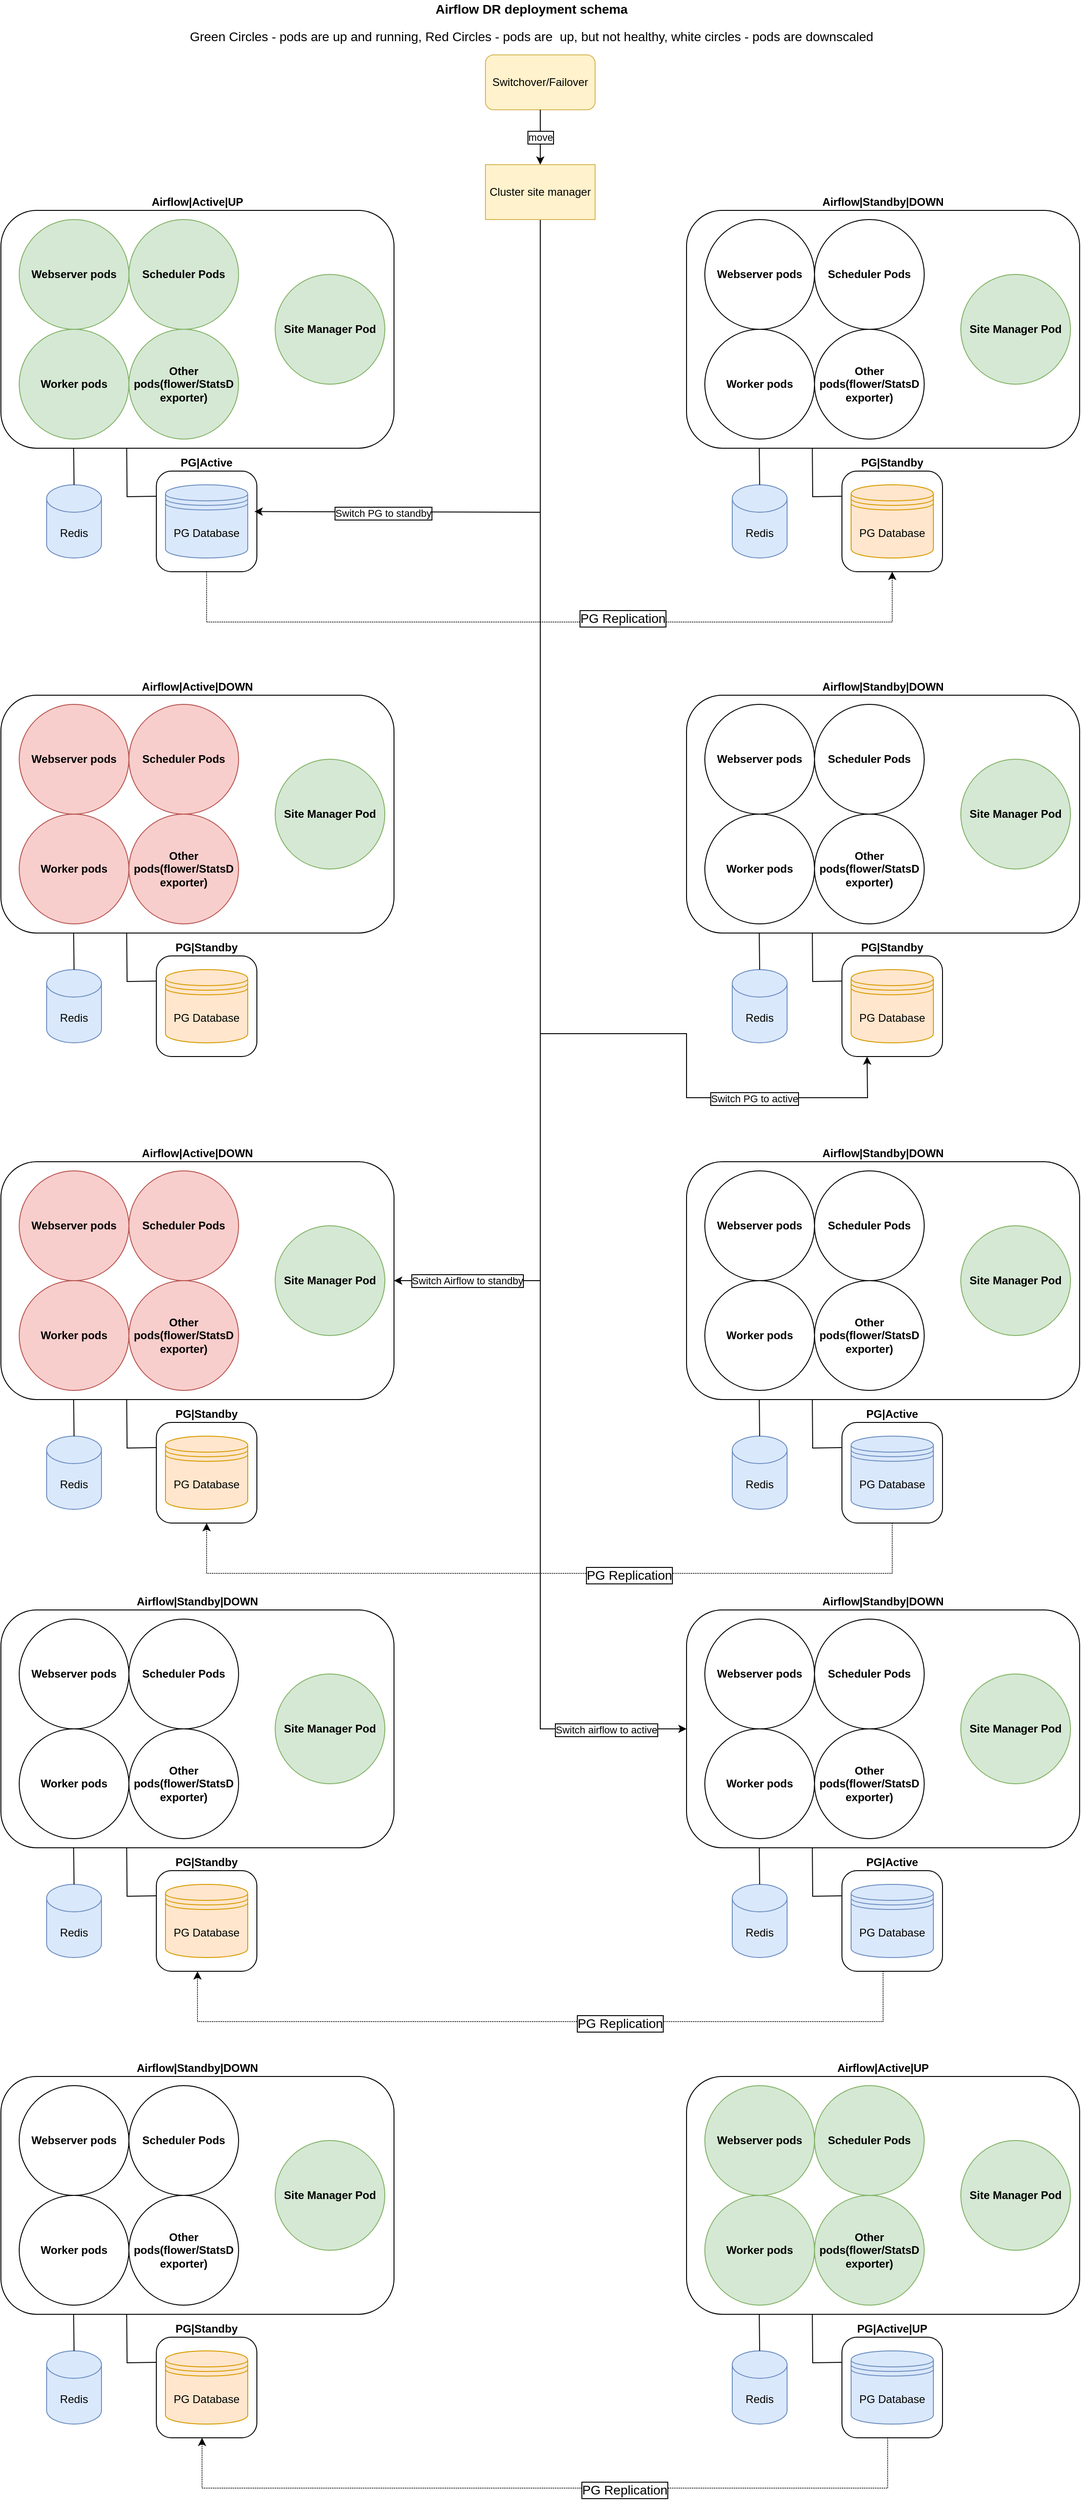 <mxfile version="16.4.0" type="device"><diagram id="2ONHds1wv3VYUenD7UFd" name="Page-1"><mxGraphModel dx="1839" dy="689" grid="1" gridSize="10" guides="1" tooltips="1" connect="1" arrows="1" fold="1" page="1" pageScale="1" pageWidth="850" pageHeight="1100" math="0" shadow="0"><root><mxCell id="0"/><mxCell id="1" parent="0"/><mxCell id="xfYsn-7x4NYXsZ9VFfJZ-102" value="" style="endArrow=classic;html=1;rounded=0;exitX=0.5;exitY=1;exitDx=0;exitDy=0;entryX=0;entryY=0.5;entryDx=0;entryDy=0;labelBorderColor=default;" edge="1" parent="1" source="xfYsn-7x4NYXsZ9VFfJZ-13" target="xfYsn-7x4NYXsZ9VFfJZ-70"><mxGeometry width="50" height="50" relative="1" as="geometry"><mxPoint x="330" y="230" as="sourcePoint"/><mxPoint x="380" y="180" as="targetPoint"/><Array as="points"><mxPoint x="240" y="1890"/></Array></mxGeometry></mxCell><mxCell id="xfYsn-7x4NYXsZ9VFfJZ-111" value="Switch airflow to active" style="edgeLabel;html=1;align=center;verticalAlign=middle;resizable=0;points=[];labelBorderColor=default;" vertex="1" connectable="0" parent="xfYsn-7x4NYXsZ9VFfJZ-102"><mxGeometry x="0.903" y="-1" relative="1" as="geometry"><mxPoint as="offset"/></mxGeometry></mxCell><mxCell id="47HF7vG5ifjPv58PdKF3-10" value="&lt;b&gt;PG|Active&lt;/b&gt;" style="rounded=1;whiteSpace=wrap;html=1;labelPosition=center;verticalLabelPosition=top;align=center;verticalAlign=bottom;" parent="1" vertex="1"><mxGeometry x="-180" y="515" width="110" height="110" as="geometry"/></mxCell><mxCell id="47HF7vG5ifjPv58PdKF3-9" value="&lt;b&gt;Airflow|Active|UP&lt;/b&gt;" style="rounded=1;whiteSpace=wrap;html=1;labelPosition=center;verticalLabelPosition=top;align=center;verticalAlign=bottom;" parent="1" vertex="1"><mxGeometry x="-350" y="230" width="430" height="260" as="geometry"/></mxCell><mxCell id="47HF7vG5ifjPv58PdKF3-1" value="&lt;b&gt;Webserver pods&lt;/b&gt;" style="ellipse;whiteSpace=wrap;html=1;aspect=fixed;fillColor=#d5e8d4;strokeColor=#82b366;" parent="1" vertex="1"><mxGeometry x="-330" y="240" width="120" height="120" as="geometry"/></mxCell><mxCell id="47HF7vG5ifjPv58PdKF3-2" value="&lt;b&gt;Worker pods&lt;/b&gt;" style="ellipse;whiteSpace=wrap;html=1;aspect=fixed;fillColor=#d5e8d4;strokeColor=#82b366;" parent="1" vertex="1"><mxGeometry x="-330" y="360" width="120" height="120" as="geometry"/></mxCell><mxCell id="47HF7vG5ifjPv58PdKF3-3" value="&lt;b&gt;Scheduler Pods&lt;/b&gt;" style="ellipse;whiteSpace=wrap;html=1;aspect=fixed;fillColor=#d5e8d4;strokeColor=#82b366;" parent="1" vertex="1"><mxGeometry x="-210" y="240" width="120" height="120" as="geometry"/></mxCell><mxCell id="47HF7vG5ifjPv58PdKF3-4" value="&lt;b&gt;Other pods(flower/StatsD exporter)&lt;/b&gt;" style="ellipse;whiteSpace=wrap;html=1;aspect=fixed;fillColor=#d5e8d4;strokeColor=#82b366;" parent="1" vertex="1"><mxGeometry x="-210" y="360" width="120" height="120" as="geometry"/></mxCell><mxCell id="47HF7vG5ifjPv58PdKF3-5" value="&lt;b&gt;Site Manager Pod&lt;/b&gt;" style="ellipse;whiteSpace=wrap;html=1;aspect=fixed;fillColor=#d5e8d4;strokeColor=#82b366;" parent="1" vertex="1"><mxGeometry x="-50" y="300" width="120" height="120" as="geometry"/></mxCell><mxCell id="47HF7vG5ifjPv58PdKF3-6" value="Redis" style="shape=cylinder3;whiteSpace=wrap;html=1;boundedLbl=1;backgroundOutline=1;size=15;fillColor=#dae8fc;strokeColor=#6c8ebf;" parent="1" vertex="1"><mxGeometry x="-300" y="530" width="60" height="80" as="geometry"/></mxCell><mxCell id="47HF7vG5ifjPv58PdKF3-7" value="PG Database" style="shape=datastore;whiteSpace=wrap;html=1;fillColor=#dae8fc;strokeColor=#6c8ebf;" parent="1" vertex="1"><mxGeometry x="-170" y="530" width="90" height="80" as="geometry"/></mxCell><mxCell id="47HF7vG5ifjPv58PdKF3-11" value="" style="endArrow=none;html=1;rounded=0;entryX=0;entryY=0.25;entryDx=0;entryDy=0;exitX=0.32;exitY=1.001;exitDx=0;exitDy=0;exitPerimeter=0;" parent="1" source="47HF7vG5ifjPv58PdKF3-9" edge="1"><mxGeometry width="50" height="50" relative="1" as="geometry"><mxPoint x="-140" y="470" as="sourcePoint"/><mxPoint x="-180" y="542.5" as="targetPoint"/><Array as="points"><mxPoint x="-212" y="543"/></Array></mxGeometry></mxCell><mxCell id="47HF7vG5ifjPv58PdKF3-12" value="" style="endArrow=none;html=1;rounded=0;exitX=0.5;exitY=0;exitDx=0;exitDy=0;exitPerimeter=0;entryX=0.185;entryY=1.001;entryDx=0;entryDy=0;entryPerimeter=0;" parent="1" source="47HF7vG5ifjPv58PdKF3-6" target="47HF7vG5ifjPv58PdKF3-9" edge="1"><mxGeometry width="50" height="50" relative="1" as="geometry"><mxPoint x="-280" y="560" as="sourcePoint"/><mxPoint x="-230" y="510" as="targetPoint"/></mxGeometry></mxCell><mxCell id="xfYsn-7x4NYXsZ9VFfJZ-1" value="&lt;b&gt;PG|Standby&lt;/b&gt;" style="rounded=1;whiteSpace=wrap;html=1;labelPosition=center;verticalLabelPosition=top;align=center;verticalAlign=bottom;" vertex="1" parent="1"><mxGeometry x="570" y="515" width="110" height="110" as="geometry"/></mxCell><mxCell id="xfYsn-7x4NYXsZ9VFfJZ-2" value="&lt;b&gt;Airflow|Standby|DOWN&lt;/b&gt;" style="rounded=1;whiteSpace=wrap;html=1;labelPosition=center;verticalLabelPosition=top;align=center;verticalAlign=bottom;" vertex="1" parent="1"><mxGeometry x="400" y="230" width="430" height="260" as="geometry"/></mxCell><mxCell id="xfYsn-7x4NYXsZ9VFfJZ-3" value="&lt;b&gt;Webserver pods&lt;/b&gt;" style="ellipse;whiteSpace=wrap;html=1;aspect=fixed;" vertex="1" parent="1"><mxGeometry x="420" y="240" width="120" height="120" as="geometry"/></mxCell><mxCell id="xfYsn-7x4NYXsZ9VFfJZ-4" value="&lt;b&gt;Worker pods&lt;/b&gt;" style="ellipse;whiteSpace=wrap;html=1;aspect=fixed;" vertex="1" parent="1"><mxGeometry x="420" y="360" width="120" height="120" as="geometry"/></mxCell><mxCell id="xfYsn-7x4NYXsZ9VFfJZ-5" value="&lt;b&gt;Scheduler Pods&lt;/b&gt;" style="ellipse;whiteSpace=wrap;html=1;aspect=fixed;" vertex="1" parent="1"><mxGeometry x="540" y="240" width="120" height="120" as="geometry"/></mxCell><mxCell id="xfYsn-7x4NYXsZ9VFfJZ-6" value="&lt;b&gt;Other pods(flower/StatsD exporter)&lt;/b&gt;" style="ellipse;whiteSpace=wrap;html=1;aspect=fixed;" vertex="1" parent="1"><mxGeometry x="540" y="360" width="120" height="120" as="geometry"/></mxCell><mxCell id="xfYsn-7x4NYXsZ9VFfJZ-7" value="&lt;b&gt;Site Manager Pod&lt;/b&gt;" style="ellipse;whiteSpace=wrap;html=1;aspect=fixed;fillColor=#d5e8d4;strokeColor=#82b366;" vertex="1" parent="1"><mxGeometry x="700" y="300" width="120" height="120" as="geometry"/></mxCell><mxCell id="xfYsn-7x4NYXsZ9VFfJZ-8" value="Redis" style="shape=cylinder3;whiteSpace=wrap;html=1;boundedLbl=1;backgroundOutline=1;size=15;fillColor=#dae8fc;strokeColor=#6c8ebf;" vertex="1" parent="1"><mxGeometry x="450" y="530" width="60" height="80" as="geometry"/></mxCell><mxCell id="xfYsn-7x4NYXsZ9VFfJZ-9" value="PG Database" style="shape=datastore;whiteSpace=wrap;html=1;fillColor=#ffe6cc;strokeColor=#d79b00;" vertex="1" parent="1"><mxGeometry x="580" y="530" width="90" height="80" as="geometry"/></mxCell><mxCell id="xfYsn-7x4NYXsZ9VFfJZ-10" value="" style="endArrow=none;html=1;rounded=0;entryX=0;entryY=0.25;entryDx=0;entryDy=0;exitX=0.32;exitY=1.001;exitDx=0;exitDy=0;exitPerimeter=0;" edge="1" parent="1" source="xfYsn-7x4NYXsZ9VFfJZ-2" target="xfYsn-7x4NYXsZ9VFfJZ-1"><mxGeometry width="50" height="50" relative="1" as="geometry"><mxPoint x="610" y="470" as="sourcePoint"/><mxPoint x="660" y="420" as="targetPoint"/><Array as="points"><mxPoint x="538" y="543"/></Array></mxGeometry></mxCell><mxCell id="xfYsn-7x4NYXsZ9VFfJZ-11" value="" style="endArrow=none;html=1;rounded=0;exitX=0.5;exitY=0;exitDx=0;exitDy=0;exitPerimeter=0;entryX=0.185;entryY=1.001;entryDx=0;entryDy=0;entryPerimeter=0;" edge="1" parent="1" source="xfYsn-7x4NYXsZ9VFfJZ-8" target="xfYsn-7x4NYXsZ9VFfJZ-2"><mxGeometry width="50" height="50" relative="1" as="geometry"><mxPoint x="470" y="560" as="sourcePoint"/><mxPoint x="520" y="510" as="targetPoint"/></mxGeometry></mxCell><mxCell id="xfYsn-7x4NYXsZ9VFfJZ-12" value="Switchover/Failover" style="rounded=1;whiteSpace=wrap;html=1;fillColor=#fff2cc;strokeColor=#d6b656;" vertex="1" parent="1"><mxGeometry x="180" y="60" width="120" height="60" as="geometry"/></mxCell><mxCell id="xfYsn-7x4NYXsZ9VFfJZ-13" value="Cluster site manager" style="rounded=0;whiteSpace=wrap;html=1;fillColor=#fff2cc;strokeColor=#d6b656;" vertex="1" parent="1"><mxGeometry x="180" y="180" width="120" height="60" as="geometry"/></mxCell><mxCell id="xfYsn-7x4NYXsZ9VFfJZ-14" value="&lt;b&gt;PG|Standby&lt;/b&gt;" style="rounded=1;whiteSpace=wrap;html=1;labelPosition=center;verticalLabelPosition=top;align=center;verticalAlign=bottom;" vertex="1" parent="1"><mxGeometry x="-180" y="1045" width="110" height="110" as="geometry"/></mxCell><mxCell id="xfYsn-7x4NYXsZ9VFfJZ-15" value="&lt;b&gt;Airflow|Active|DOWN&lt;/b&gt;" style="rounded=1;whiteSpace=wrap;html=1;labelPosition=center;verticalLabelPosition=top;align=center;verticalAlign=bottom;" vertex="1" parent="1"><mxGeometry x="-350" y="760" width="430" height="260" as="geometry"/></mxCell><mxCell id="xfYsn-7x4NYXsZ9VFfJZ-16" value="&lt;b&gt;Webserver pods&lt;/b&gt;" style="ellipse;whiteSpace=wrap;html=1;aspect=fixed;fillColor=#f8cecc;strokeColor=#b85450;" vertex="1" parent="1"><mxGeometry x="-330" y="770" width="120" height="120" as="geometry"/></mxCell><mxCell id="xfYsn-7x4NYXsZ9VFfJZ-17" value="&lt;b&gt;Worker pods&lt;/b&gt;" style="ellipse;whiteSpace=wrap;html=1;aspect=fixed;fillColor=#f8cecc;strokeColor=#b85450;" vertex="1" parent="1"><mxGeometry x="-330" y="890" width="120" height="120" as="geometry"/></mxCell><mxCell id="xfYsn-7x4NYXsZ9VFfJZ-18" value="&lt;b&gt;Scheduler Pods&lt;/b&gt;" style="ellipse;whiteSpace=wrap;html=1;aspect=fixed;fillColor=#f8cecc;strokeColor=#b85450;" vertex="1" parent="1"><mxGeometry x="-210" y="770" width="120" height="120" as="geometry"/></mxCell><mxCell id="xfYsn-7x4NYXsZ9VFfJZ-19" value="&lt;b&gt;Other pods(flower/StatsD exporter)&lt;/b&gt;" style="ellipse;whiteSpace=wrap;html=1;aspect=fixed;fillColor=#f8cecc;strokeColor=#b85450;" vertex="1" parent="1"><mxGeometry x="-210" y="890" width="120" height="120" as="geometry"/></mxCell><mxCell id="xfYsn-7x4NYXsZ9VFfJZ-20" value="&lt;b&gt;Site Manager Pod&lt;/b&gt;" style="ellipse;whiteSpace=wrap;html=1;aspect=fixed;fillColor=#d5e8d4;strokeColor=#82b366;" vertex="1" parent="1"><mxGeometry x="-50" y="830" width="120" height="120" as="geometry"/></mxCell><mxCell id="xfYsn-7x4NYXsZ9VFfJZ-21" value="Redis" style="shape=cylinder3;whiteSpace=wrap;html=1;boundedLbl=1;backgroundOutline=1;size=15;fillColor=#dae8fc;strokeColor=#6c8ebf;" vertex="1" parent="1"><mxGeometry x="-300" y="1060" width="60" height="80" as="geometry"/></mxCell><mxCell id="xfYsn-7x4NYXsZ9VFfJZ-22" value="PG Database" style="shape=datastore;whiteSpace=wrap;html=1;fillColor=#ffe6cc;strokeColor=#d79b00;" vertex="1" parent="1"><mxGeometry x="-170" y="1060" width="90" height="80" as="geometry"/></mxCell><mxCell id="xfYsn-7x4NYXsZ9VFfJZ-23" value="" style="endArrow=none;html=1;rounded=0;entryX=0;entryY=0.25;entryDx=0;entryDy=0;exitX=0.32;exitY=1.001;exitDx=0;exitDy=0;exitPerimeter=0;" edge="1" parent="1" source="xfYsn-7x4NYXsZ9VFfJZ-15"><mxGeometry width="50" height="50" relative="1" as="geometry"><mxPoint x="-140" y="1000" as="sourcePoint"/><mxPoint x="-180" y="1072.5" as="targetPoint"/><Array as="points"><mxPoint x="-212" y="1073"/></Array></mxGeometry></mxCell><mxCell id="xfYsn-7x4NYXsZ9VFfJZ-24" value="" style="endArrow=none;html=1;rounded=0;exitX=0.5;exitY=0;exitDx=0;exitDy=0;exitPerimeter=0;entryX=0.185;entryY=1.001;entryDx=0;entryDy=0;entryPerimeter=0;" edge="1" parent="1" source="xfYsn-7x4NYXsZ9VFfJZ-21" target="xfYsn-7x4NYXsZ9VFfJZ-15"><mxGeometry width="50" height="50" relative="1" as="geometry"><mxPoint x="-280" y="1090" as="sourcePoint"/><mxPoint x="-230" y="1040" as="targetPoint"/></mxGeometry></mxCell><mxCell id="xfYsn-7x4NYXsZ9VFfJZ-25" value="&lt;b&gt;PG|Standby&lt;/b&gt;" style="rounded=1;whiteSpace=wrap;html=1;labelPosition=center;verticalLabelPosition=top;align=center;verticalAlign=bottom;" vertex="1" parent="1"><mxGeometry x="570" y="1045" width="110" height="110" as="geometry"/></mxCell><mxCell id="xfYsn-7x4NYXsZ9VFfJZ-26" value="&lt;b&gt;Airflow|Standby|DOWN&lt;/b&gt;" style="rounded=1;whiteSpace=wrap;html=1;labelPosition=center;verticalLabelPosition=top;align=center;verticalAlign=bottom;" vertex="1" parent="1"><mxGeometry x="400" y="760" width="430" height="260" as="geometry"/></mxCell><mxCell id="xfYsn-7x4NYXsZ9VFfJZ-27" value="&lt;b&gt;Webserver pods&lt;/b&gt;" style="ellipse;whiteSpace=wrap;html=1;aspect=fixed;" vertex="1" parent="1"><mxGeometry x="420" y="770" width="120" height="120" as="geometry"/></mxCell><mxCell id="xfYsn-7x4NYXsZ9VFfJZ-28" value="&lt;b&gt;Worker pods&lt;/b&gt;" style="ellipse;whiteSpace=wrap;html=1;aspect=fixed;" vertex="1" parent="1"><mxGeometry x="420" y="890" width="120" height="120" as="geometry"/></mxCell><mxCell id="xfYsn-7x4NYXsZ9VFfJZ-29" value="&lt;b&gt;Scheduler Pods&lt;/b&gt;" style="ellipse;whiteSpace=wrap;html=1;aspect=fixed;" vertex="1" parent="1"><mxGeometry x="540" y="770" width="120" height="120" as="geometry"/></mxCell><mxCell id="xfYsn-7x4NYXsZ9VFfJZ-30" value="&lt;b&gt;Other pods(flower/StatsD exporter)&lt;/b&gt;" style="ellipse;whiteSpace=wrap;html=1;aspect=fixed;" vertex="1" parent="1"><mxGeometry x="540" y="890" width="120" height="120" as="geometry"/></mxCell><mxCell id="xfYsn-7x4NYXsZ9VFfJZ-31" value="&lt;b&gt;Site Manager Pod&lt;/b&gt;" style="ellipse;whiteSpace=wrap;html=1;aspect=fixed;fillColor=#d5e8d4;strokeColor=#82b366;" vertex="1" parent="1"><mxGeometry x="700" y="830" width="120" height="120" as="geometry"/></mxCell><mxCell id="xfYsn-7x4NYXsZ9VFfJZ-32" value="Redis" style="shape=cylinder3;whiteSpace=wrap;html=1;boundedLbl=1;backgroundOutline=1;size=15;fillColor=#dae8fc;strokeColor=#6c8ebf;" vertex="1" parent="1"><mxGeometry x="450" y="1060" width="60" height="80" as="geometry"/></mxCell><mxCell id="xfYsn-7x4NYXsZ9VFfJZ-33" value="PG Database" style="shape=datastore;whiteSpace=wrap;html=1;fillColor=#ffe6cc;strokeColor=#d79b00;" vertex="1" parent="1"><mxGeometry x="580" y="1060" width="90" height="80" as="geometry"/></mxCell><mxCell id="xfYsn-7x4NYXsZ9VFfJZ-34" value="" style="endArrow=none;html=1;rounded=0;entryX=0;entryY=0.25;entryDx=0;entryDy=0;exitX=0.32;exitY=1.001;exitDx=0;exitDy=0;exitPerimeter=0;" edge="1" parent="1" source="xfYsn-7x4NYXsZ9VFfJZ-26" target="xfYsn-7x4NYXsZ9VFfJZ-25"><mxGeometry width="50" height="50" relative="1" as="geometry"><mxPoint x="610" y="1000" as="sourcePoint"/><mxPoint x="660" y="950" as="targetPoint"/><Array as="points"><mxPoint x="538" y="1073"/></Array></mxGeometry></mxCell><mxCell id="xfYsn-7x4NYXsZ9VFfJZ-35" value="" style="endArrow=none;html=1;rounded=0;exitX=0.5;exitY=0;exitDx=0;exitDy=0;exitPerimeter=0;entryX=0.185;entryY=1.001;entryDx=0;entryDy=0;entryPerimeter=0;" edge="1" parent="1" source="xfYsn-7x4NYXsZ9VFfJZ-32" target="xfYsn-7x4NYXsZ9VFfJZ-26"><mxGeometry width="50" height="50" relative="1" as="geometry"><mxPoint x="470" y="1090" as="sourcePoint"/><mxPoint x="520" y="1040" as="targetPoint"/></mxGeometry></mxCell><mxCell id="xfYsn-7x4NYXsZ9VFfJZ-36" value="&lt;b&gt;PG|Standby&lt;/b&gt;" style="rounded=1;whiteSpace=wrap;html=1;labelPosition=center;verticalLabelPosition=top;align=center;verticalAlign=bottom;" vertex="1" parent="1"><mxGeometry x="-180" y="1555" width="110" height="110" as="geometry"/></mxCell><mxCell id="xfYsn-7x4NYXsZ9VFfJZ-37" value="&lt;b&gt;Airflow|Active|DOWN&lt;/b&gt;" style="rounded=1;whiteSpace=wrap;html=1;labelPosition=center;verticalLabelPosition=top;align=center;verticalAlign=bottom;" vertex="1" parent="1"><mxGeometry x="-350" y="1270" width="430" height="260" as="geometry"/></mxCell><mxCell id="xfYsn-7x4NYXsZ9VFfJZ-38" value="&lt;b&gt;Webserver pods&lt;/b&gt;" style="ellipse;whiteSpace=wrap;html=1;aspect=fixed;fillColor=#f8cecc;strokeColor=#b85450;" vertex="1" parent="1"><mxGeometry x="-330" y="1280" width="120" height="120" as="geometry"/></mxCell><mxCell id="xfYsn-7x4NYXsZ9VFfJZ-39" value="&lt;b&gt;Worker pods&lt;/b&gt;" style="ellipse;whiteSpace=wrap;html=1;aspect=fixed;fillColor=#f8cecc;strokeColor=#b85450;" vertex="1" parent="1"><mxGeometry x="-330" y="1400" width="120" height="120" as="geometry"/></mxCell><mxCell id="xfYsn-7x4NYXsZ9VFfJZ-40" value="&lt;b&gt;Scheduler Pods&lt;/b&gt;" style="ellipse;whiteSpace=wrap;html=1;aspect=fixed;fillColor=#f8cecc;strokeColor=#b85450;" vertex="1" parent="1"><mxGeometry x="-210" y="1280" width="120" height="120" as="geometry"/></mxCell><mxCell id="xfYsn-7x4NYXsZ9VFfJZ-41" value="&lt;b&gt;Other pods(flower/StatsD exporter)&lt;/b&gt;" style="ellipse;whiteSpace=wrap;html=1;aspect=fixed;fillColor=#f8cecc;strokeColor=#b85450;" vertex="1" parent="1"><mxGeometry x="-210" y="1400" width="120" height="120" as="geometry"/></mxCell><mxCell id="xfYsn-7x4NYXsZ9VFfJZ-42" value="&lt;b&gt;Site Manager Pod&lt;/b&gt;" style="ellipse;whiteSpace=wrap;html=1;aspect=fixed;fillColor=#d5e8d4;strokeColor=#82b366;" vertex="1" parent="1"><mxGeometry x="-50" y="1340" width="120" height="120" as="geometry"/></mxCell><mxCell id="xfYsn-7x4NYXsZ9VFfJZ-43" value="Redis" style="shape=cylinder3;whiteSpace=wrap;html=1;boundedLbl=1;backgroundOutline=1;size=15;fillColor=#dae8fc;strokeColor=#6c8ebf;" vertex="1" parent="1"><mxGeometry x="-300" y="1570" width="60" height="80" as="geometry"/></mxCell><mxCell id="xfYsn-7x4NYXsZ9VFfJZ-44" value="PG Database" style="shape=datastore;whiteSpace=wrap;html=1;fillColor=#ffe6cc;strokeColor=#d79b00;" vertex="1" parent="1"><mxGeometry x="-170" y="1570" width="90" height="80" as="geometry"/></mxCell><mxCell id="xfYsn-7x4NYXsZ9VFfJZ-45" value="" style="endArrow=none;html=1;rounded=0;entryX=0;entryY=0.25;entryDx=0;entryDy=0;exitX=0.32;exitY=1.001;exitDx=0;exitDy=0;exitPerimeter=0;" edge="1" parent="1" source="xfYsn-7x4NYXsZ9VFfJZ-37"><mxGeometry width="50" height="50" relative="1" as="geometry"><mxPoint x="-140" y="1510" as="sourcePoint"/><mxPoint x="-180" y="1582.5" as="targetPoint"/><Array as="points"><mxPoint x="-212" y="1583"/></Array></mxGeometry></mxCell><mxCell id="xfYsn-7x4NYXsZ9VFfJZ-46" value="" style="endArrow=none;html=1;rounded=0;exitX=0.5;exitY=0;exitDx=0;exitDy=0;exitPerimeter=0;entryX=0.185;entryY=1.001;entryDx=0;entryDy=0;entryPerimeter=0;" edge="1" parent="1" source="xfYsn-7x4NYXsZ9VFfJZ-43" target="xfYsn-7x4NYXsZ9VFfJZ-37"><mxGeometry width="50" height="50" relative="1" as="geometry"><mxPoint x="-280" y="1600" as="sourcePoint"/><mxPoint x="-230" y="1550" as="targetPoint"/></mxGeometry></mxCell><mxCell id="xfYsn-7x4NYXsZ9VFfJZ-47" value="&lt;b&gt;PG|Active&lt;/b&gt;" style="rounded=1;whiteSpace=wrap;html=1;labelPosition=center;verticalLabelPosition=top;align=center;verticalAlign=bottom;" vertex="1" parent="1"><mxGeometry x="570" y="1555" width="110" height="110" as="geometry"/></mxCell><mxCell id="xfYsn-7x4NYXsZ9VFfJZ-48" value="&lt;b&gt;Airflow|Standby|DOWN&lt;/b&gt;" style="rounded=1;whiteSpace=wrap;html=1;labelPosition=center;verticalLabelPosition=top;align=center;verticalAlign=bottom;" vertex="1" parent="1"><mxGeometry x="400" y="1270" width="430" height="260" as="geometry"/></mxCell><mxCell id="xfYsn-7x4NYXsZ9VFfJZ-49" value="&lt;b&gt;Webserver pods&lt;/b&gt;" style="ellipse;whiteSpace=wrap;html=1;aspect=fixed;" vertex="1" parent="1"><mxGeometry x="420" y="1280" width="120" height="120" as="geometry"/></mxCell><mxCell id="xfYsn-7x4NYXsZ9VFfJZ-50" value="&lt;b&gt;Worker pods&lt;/b&gt;" style="ellipse;whiteSpace=wrap;html=1;aspect=fixed;" vertex="1" parent="1"><mxGeometry x="420" y="1400" width="120" height="120" as="geometry"/></mxCell><mxCell id="xfYsn-7x4NYXsZ9VFfJZ-51" value="&lt;b&gt;Scheduler Pods&lt;/b&gt;" style="ellipse;whiteSpace=wrap;html=1;aspect=fixed;" vertex="1" parent="1"><mxGeometry x="540" y="1280" width="120" height="120" as="geometry"/></mxCell><mxCell id="xfYsn-7x4NYXsZ9VFfJZ-52" value="&lt;b&gt;Other pods(flower/StatsD exporter)&lt;/b&gt;" style="ellipse;whiteSpace=wrap;html=1;aspect=fixed;" vertex="1" parent="1"><mxGeometry x="540" y="1400" width="120" height="120" as="geometry"/></mxCell><mxCell id="xfYsn-7x4NYXsZ9VFfJZ-53" value="&lt;b&gt;Site Manager Pod&lt;/b&gt;" style="ellipse;whiteSpace=wrap;html=1;aspect=fixed;fillColor=#d5e8d4;strokeColor=#82b366;" vertex="1" parent="1"><mxGeometry x="700" y="1340" width="120" height="120" as="geometry"/></mxCell><mxCell id="xfYsn-7x4NYXsZ9VFfJZ-54" value="Redis" style="shape=cylinder3;whiteSpace=wrap;html=1;boundedLbl=1;backgroundOutline=1;size=15;fillColor=#dae8fc;strokeColor=#6c8ebf;" vertex="1" parent="1"><mxGeometry x="450" y="1570" width="60" height="80" as="geometry"/></mxCell><mxCell id="xfYsn-7x4NYXsZ9VFfJZ-55" value="PG Database" style="shape=datastore;whiteSpace=wrap;html=1;fillColor=#dae8fc;strokeColor=#6c8ebf;" vertex="1" parent="1"><mxGeometry x="580" y="1570" width="90" height="80" as="geometry"/></mxCell><mxCell id="xfYsn-7x4NYXsZ9VFfJZ-56" value="" style="endArrow=none;html=1;rounded=0;entryX=0;entryY=0.25;entryDx=0;entryDy=0;exitX=0.32;exitY=1.001;exitDx=0;exitDy=0;exitPerimeter=0;" edge="1" parent="1" source="xfYsn-7x4NYXsZ9VFfJZ-48" target="xfYsn-7x4NYXsZ9VFfJZ-47"><mxGeometry width="50" height="50" relative="1" as="geometry"><mxPoint x="610" y="1510" as="sourcePoint"/><mxPoint x="660" y="1460" as="targetPoint"/><Array as="points"><mxPoint x="538" y="1583"/></Array></mxGeometry></mxCell><mxCell id="xfYsn-7x4NYXsZ9VFfJZ-57" value="" style="endArrow=none;html=1;rounded=0;exitX=0.5;exitY=0;exitDx=0;exitDy=0;exitPerimeter=0;entryX=0.185;entryY=1.001;entryDx=0;entryDy=0;entryPerimeter=0;" edge="1" parent="1" source="xfYsn-7x4NYXsZ9VFfJZ-54" target="xfYsn-7x4NYXsZ9VFfJZ-48"><mxGeometry width="50" height="50" relative="1" as="geometry"><mxPoint x="470" y="1600" as="sourcePoint"/><mxPoint x="520" y="1550" as="targetPoint"/></mxGeometry></mxCell><mxCell id="xfYsn-7x4NYXsZ9VFfJZ-58" value="&lt;b&gt;PG|Standby&lt;/b&gt;" style="rounded=1;whiteSpace=wrap;html=1;labelPosition=center;verticalLabelPosition=top;align=center;verticalAlign=bottom;" vertex="1" parent="1"><mxGeometry x="-180" y="2045" width="110" height="110" as="geometry"/></mxCell><mxCell id="xfYsn-7x4NYXsZ9VFfJZ-59" value="&lt;b&gt;Airflow|Standby|DOWN&lt;/b&gt;" style="rounded=1;whiteSpace=wrap;html=1;labelPosition=center;verticalLabelPosition=top;align=center;verticalAlign=bottom;" vertex="1" parent="1"><mxGeometry x="-350" y="1760" width="430" height="260" as="geometry"/></mxCell><mxCell id="xfYsn-7x4NYXsZ9VFfJZ-60" value="&lt;b&gt;Webserver pods&lt;/b&gt;" style="ellipse;whiteSpace=wrap;html=1;aspect=fixed;" vertex="1" parent="1"><mxGeometry x="-330" y="1770" width="120" height="120" as="geometry"/></mxCell><mxCell id="xfYsn-7x4NYXsZ9VFfJZ-61" value="&lt;b&gt;Worker pods&lt;/b&gt;" style="ellipse;whiteSpace=wrap;html=1;aspect=fixed;" vertex="1" parent="1"><mxGeometry x="-330" y="1890" width="120" height="120" as="geometry"/></mxCell><mxCell id="xfYsn-7x4NYXsZ9VFfJZ-62" value="&lt;b&gt;Scheduler Pods&lt;/b&gt;" style="ellipse;whiteSpace=wrap;html=1;aspect=fixed;" vertex="1" parent="1"><mxGeometry x="-210" y="1770" width="120" height="120" as="geometry"/></mxCell><mxCell id="xfYsn-7x4NYXsZ9VFfJZ-63" value="&lt;b&gt;Other pods(flower/StatsD exporter)&lt;/b&gt;" style="ellipse;whiteSpace=wrap;html=1;aspect=fixed;" vertex="1" parent="1"><mxGeometry x="-210" y="1890" width="120" height="120" as="geometry"/></mxCell><mxCell id="xfYsn-7x4NYXsZ9VFfJZ-64" value="&lt;b&gt;Site Manager Pod&lt;/b&gt;" style="ellipse;whiteSpace=wrap;html=1;aspect=fixed;fillColor=#d5e8d4;strokeColor=#82b366;" vertex="1" parent="1"><mxGeometry x="-50" y="1830" width="120" height="120" as="geometry"/></mxCell><mxCell id="xfYsn-7x4NYXsZ9VFfJZ-65" value="Redis" style="shape=cylinder3;whiteSpace=wrap;html=1;boundedLbl=1;backgroundOutline=1;size=15;fillColor=#dae8fc;strokeColor=#6c8ebf;" vertex="1" parent="1"><mxGeometry x="-300" y="2060" width="60" height="80" as="geometry"/></mxCell><mxCell id="xfYsn-7x4NYXsZ9VFfJZ-66" value="PG Database" style="shape=datastore;whiteSpace=wrap;html=1;fillColor=#ffe6cc;strokeColor=#d79b00;" vertex="1" parent="1"><mxGeometry x="-170" y="2060" width="90" height="80" as="geometry"/></mxCell><mxCell id="xfYsn-7x4NYXsZ9VFfJZ-67" value="" style="endArrow=none;html=1;rounded=0;entryX=0;entryY=0.25;entryDx=0;entryDy=0;exitX=0.32;exitY=1.001;exitDx=0;exitDy=0;exitPerimeter=0;" edge="1" parent="1" source="xfYsn-7x4NYXsZ9VFfJZ-59"><mxGeometry width="50" height="50" relative="1" as="geometry"><mxPoint x="-140" y="2000" as="sourcePoint"/><mxPoint x="-180" y="2072.5" as="targetPoint"/><Array as="points"><mxPoint x="-212" y="2073"/></Array></mxGeometry></mxCell><mxCell id="xfYsn-7x4NYXsZ9VFfJZ-68" value="" style="endArrow=none;html=1;rounded=0;exitX=0.5;exitY=0;exitDx=0;exitDy=0;exitPerimeter=0;entryX=0.185;entryY=1.001;entryDx=0;entryDy=0;entryPerimeter=0;" edge="1" parent="1" source="xfYsn-7x4NYXsZ9VFfJZ-65" target="xfYsn-7x4NYXsZ9VFfJZ-59"><mxGeometry width="50" height="50" relative="1" as="geometry"><mxPoint x="-280" y="2090" as="sourcePoint"/><mxPoint x="-230" y="2040" as="targetPoint"/></mxGeometry></mxCell><mxCell id="xfYsn-7x4NYXsZ9VFfJZ-69" value="&lt;b&gt;PG|Active&lt;/b&gt;" style="rounded=1;whiteSpace=wrap;html=1;labelPosition=center;verticalLabelPosition=top;align=center;verticalAlign=bottom;" vertex="1" parent="1"><mxGeometry x="570" y="2045" width="110" height="110" as="geometry"/></mxCell><mxCell id="xfYsn-7x4NYXsZ9VFfJZ-70" value="&lt;b&gt;Airflow|Standby|DOWN&lt;/b&gt;" style="rounded=1;whiteSpace=wrap;html=1;labelPosition=center;verticalLabelPosition=top;align=center;verticalAlign=bottom;" vertex="1" parent="1"><mxGeometry x="400" y="1760" width="430" height="260" as="geometry"/></mxCell><mxCell id="xfYsn-7x4NYXsZ9VFfJZ-71" value="&lt;b&gt;Webserver pods&lt;/b&gt;" style="ellipse;whiteSpace=wrap;html=1;aspect=fixed;" vertex="1" parent="1"><mxGeometry x="420" y="1770" width="120" height="120" as="geometry"/></mxCell><mxCell id="xfYsn-7x4NYXsZ9VFfJZ-72" value="&lt;b&gt;Worker pods&lt;/b&gt;" style="ellipse;whiteSpace=wrap;html=1;aspect=fixed;" vertex="1" parent="1"><mxGeometry x="420" y="1890" width="120" height="120" as="geometry"/></mxCell><mxCell id="xfYsn-7x4NYXsZ9VFfJZ-73" value="&lt;b&gt;Scheduler Pods&lt;/b&gt;" style="ellipse;whiteSpace=wrap;html=1;aspect=fixed;" vertex="1" parent="1"><mxGeometry x="540" y="1770" width="120" height="120" as="geometry"/></mxCell><mxCell id="xfYsn-7x4NYXsZ9VFfJZ-74" value="&lt;b&gt;Other pods(flower/StatsD exporter)&lt;/b&gt;" style="ellipse;whiteSpace=wrap;html=1;aspect=fixed;" vertex="1" parent="1"><mxGeometry x="540" y="1890" width="120" height="120" as="geometry"/></mxCell><mxCell id="xfYsn-7x4NYXsZ9VFfJZ-75" value="&lt;b&gt;Site Manager Pod&lt;/b&gt;" style="ellipse;whiteSpace=wrap;html=1;aspect=fixed;fillColor=#d5e8d4;strokeColor=#82b366;" vertex="1" parent="1"><mxGeometry x="700" y="1830" width="120" height="120" as="geometry"/></mxCell><mxCell id="xfYsn-7x4NYXsZ9VFfJZ-76" value="Redis" style="shape=cylinder3;whiteSpace=wrap;html=1;boundedLbl=1;backgroundOutline=1;size=15;fillColor=#dae8fc;strokeColor=#6c8ebf;" vertex="1" parent="1"><mxGeometry x="450" y="2060" width="60" height="80" as="geometry"/></mxCell><mxCell id="xfYsn-7x4NYXsZ9VFfJZ-77" value="PG Database" style="shape=datastore;whiteSpace=wrap;html=1;fillColor=#dae8fc;strokeColor=#6c8ebf;" vertex="1" parent="1"><mxGeometry x="580" y="2060" width="90" height="80" as="geometry"/></mxCell><mxCell id="xfYsn-7x4NYXsZ9VFfJZ-78" value="" style="endArrow=none;html=1;rounded=0;entryX=0;entryY=0.25;entryDx=0;entryDy=0;exitX=0.32;exitY=1.001;exitDx=0;exitDy=0;exitPerimeter=0;" edge="1" parent="1" source="xfYsn-7x4NYXsZ9VFfJZ-70" target="xfYsn-7x4NYXsZ9VFfJZ-69"><mxGeometry width="50" height="50" relative="1" as="geometry"><mxPoint x="610" y="2000" as="sourcePoint"/><mxPoint x="660" y="1950" as="targetPoint"/><Array as="points"><mxPoint x="538" y="2073"/></Array></mxGeometry></mxCell><mxCell id="xfYsn-7x4NYXsZ9VFfJZ-79" value="" style="endArrow=none;html=1;rounded=0;exitX=0.5;exitY=0;exitDx=0;exitDy=0;exitPerimeter=0;entryX=0.185;entryY=1.001;entryDx=0;entryDy=0;entryPerimeter=0;" edge="1" parent="1" source="xfYsn-7x4NYXsZ9VFfJZ-76" target="xfYsn-7x4NYXsZ9VFfJZ-70"><mxGeometry width="50" height="50" relative="1" as="geometry"><mxPoint x="470" y="2090" as="sourcePoint"/><mxPoint x="520" y="2040" as="targetPoint"/></mxGeometry></mxCell><mxCell id="xfYsn-7x4NYXsZ9VFfJZ-80" value="&lt;b&gt;PG|Standby&lt;/b&gt;" style="rounded=1;whiteSpace=wrap;html=1;labelPosition=center;verticalLabelPosition=top;align=center;verticalAlign=bottom;" vertex="1" parent="1"><mxGeometry x="-180" y="2555" width="110" height="110" as="geometry"/></mxCell><mxCell id="xfYsn-7x4NYXsZ9VFfJZ-81" value="&lt;b&gt;Airflow|Standby|DOWN&lt;/b&gt;" style="rounded=1;whiteSpace=wrap;html=1;labelPosition=center;verticalLabelPosition=top;align=center;verticalAlign=bottom;" vertex="1" parent="1"><mxGeometry x="-350" y="2270" width="430" height="260" as="geometry"/></mxCell><mxCell id="xfYsn-7x4NYXsZ9VFfJZ-82" value="&lt;b&gt;Webserver pods&lt;/b&gt;" style="ellipse;whiteSpace=wrap;html=1;aspect=fixed;" vertex="1" parent="1"><mxGeometry x="-330" y="2280" width="120" height="120" as="geometry"/></mxCell><mxCell id="xfYsn-7x4NYXsZ9VFfJZ-83" value="&lt;b&gt;Worker pods&lt;/b&gt;" style="ellipse;whiteSpace=wrap;html=1;aspect=fixed;" vertex="1" parent="1"><mxGeometry x="-330" y="2400" width="120" height="120" as="geometry"/></mxCell><mxCell id="xfYsn-7x4NYXsZ9VFfJZ-84" value="&lt;b&gt;Scheduler Pods&lt;/b&gt;" style="ellipse;whiteSpace=wrap;html=1;aspect=fixed;" vertex="1" parent="1"><mxGeometry x="-210" y="2280" width="120" height="120" as="geometry"/></mxCell><mxCell id="xfYsn-7x4NYXsZ9VFfJZ-85" value="&lt;b&gt;Other pods(flower/StatsD exporter)&lt;/b&gt;" style="ellipse;whiteSpace=wrap;html=1;aspect=fixed;" vertex="1" parent="1"><mxGeometry x="-210" y="2400" width="120" height="120" as="geometry"/></mxCell><mxCell id="xfYsn-7x4NYXsZ9VFfJZ-86" value="&lt;b&gt;Site Manager Pod&lt;/b&gt;" style="ellipse;whiteSpace=wrap;html=1;aspect=fixed;fillColor=#d5e8d4;strokeColor=#82b366;" vertex="1" parent="1"><mxGeometry x="-50" y="2340" width="120" height="120" as="geometry"/></mxCell><mxCell id="xfYsn-7x4NYXsZ9VFfJZ-87" value="Redis" style="shape=cylinder3;whiteSpace=wrap;html=1;boundedLbl=1;backgroundOutline=1;size=15;fillColor=#dae8fc;strokeColor=#6c8ebf;" vertex="1" parent="1"><mxGeometry x="-300" y="2570" width="60" height="80" as="geometry"/></mxCell><mxCell id="xfYsn-7x4NYXsZ9VFfJZ-88" value="PG Database" style="shape=datastore;whiteSpace=wrap;html=1;fillColor=#ffe6cc;strokeColor=#d79b00;" vertex="1" parent="1"><mxGeometry x="-170" y="2570" width="90" height="80" as="geometry"/></mxCell><mxCell id="xfYsn-7x4NYXsZ9VFfJZ-89" value="" style="endArrow=none;html=1;rounded=0;entryX=0;entryY=0.25;entryDx=0;entryDy=0;exitX=0.32;exitY=1.001;exitDx=0;exitDy=0;exitPerimeter=0;" edge="1" parent="1" source="xfYsn-7x4NYXsZ9VFfJZ-81"><mxGeometry width="50" height="50" relative="1" as="geometry"><mxPoint x="-140" y="2510" as="sourcePoint"/><mxPoint x="-180" y="2582.5" as="targetPoint"/><Array as="points"><mxPoint x="-212" y="2583"/></Array></mxGeometry></mxCell><mxCell id="xfYsn-7x4NYXsZ9VFfJZ-90" value="" style="endArrow=none;html=1;rounded=0;exitX=0.5;exitY=0;exitDx=0;exitDy=0;exitPerimeter=0;entryX=0.185;entryY=1.001;entryDx=0;entryDy=0;entryPerimeter=0;" edge="1" parent="1" source="xfYsn-7x4NYXsZ9VFfJZ-87" target="xfYsn-7x4NYXsZ9VFfJZ-81"><mxGeometry width="50" height="50" relative="1" as="geometry"><mxPoint x="-280" y="2600" as="sourcePoint"/><mxPoint x="-230" y="2550" as="targetPoint"/></mxGeometry></mxCell><mxCell id="xfYsn-7x4NYXsZ9VFfJZ-91" value="&lt;b&gt;PG|Active|UP&lt;/b&gt;" style="rounded=1;whiteSpace=wrap;html=1;labelPosition=center;verticalLabelPosition=top;align=center;verticalAlign=bottom;" vertex="1" parent="1"><mxGeometry x="570" y="2555" width="110" height="110" as="geometry"/></mxCell><mxCell id="xfYsn-7x4NYXsZ9VFfJZ-92" value="&lt;b&gt;Airflow|Active|UP&lt;/b&gt;" style="rounded=1;whiteSpace=wrap;html=1;labelPosition=center;verticalLabelPosition=top;align=center;verticalAlign=bottom;" vertex="1" parent="1"><mxGeometry x="400" y="2270" width="430" height="260" as="geometry"/></mxCell><mxCell id="xfYsn-7x4NYXsZ9VFfJZ-93" value="&lt;b&gt;Webserver pods&lt;/b&gt;" style="ellipse;whiteSpace=wrap;html=1;aspect=fixed;fillColor=#d5e8d4;strokeColor=#82b366;" vertex="1" parent="1"><mxGeometry x="420" y="2280" width="120" height="120" as="geometry"/></mxCell><mxCell id="xfYsn-7x4NYXsZ9VFfJZ-94" value="&lt;b&gt;Worker pods&lt;/b&gt;" style="ellipse;whiteSpace=wrap;html=1;aspect=fixed;fillColor=#d5e8d4;strokeColor=#82b366;" vertex="1" parent="1"><mxGeometry x="420" y="2400" width="120" height="120" as="geometry"/></mxCell><mxCell id="xfYsn-7x4NYXsZ9VFfJZ-95" value="&lt;b&gt;Scheduler Pods&lt;/b&gt;" style="ellipse;whiteSpace=wrap;html=1;aspect=fixed;fillColor=#d5e8d4;strokeColor=#82b366;" vertex="1" parent="1"><mxGeometry x="540" y="2280" width="120" height="120" as="geometry"/></mxCell><mxCell id="xfYsn-7x4NYXsZ9VFfJZ-96" value="&lt;b&gt;Other pods(flower/StatsD exporter)&lt;/b&gt;" style="ellipse;whiteSpace=wrap;html=1;aspect=fixed;fillColor=#d5e8d4;strokeColor=#82b366;" vertex="1" parent="1"><mxGeometry x="540" y="2400" width="120" height="120" as="geometry"/></mxCell><mxCell id="xfYsn-7x4NYXsZ9VFfJZ-97" value="&lt;b&gt;Site Manager Pod&lt;/b&gt;" style="ellipse;whiteSpace=wrap;html=1;aspect=fixed;fillColor=#d5e8d4;strokeColor=#82b366;" vertex="1" parent="1"><mxGeometry x="700" y="2340" width="120" height="120" as="geometry"/></mxCell><mxCell id="xfYsn-7x4NYXsZ9VFfJZ-98" value="Redis" style="shape=cylinder3;whiteSpace=wrap;html=1;boundedLbl=1;backgroundOutline=1;size=15;fillColor=#dae8fc;strokeColor=#6c8ebf;" vertex="1" parent="1"><mxGeometry x="450" y="2570" width="60" height="80" as="geometry"/></mxCell><mxCell id="xfYsn-7x4NYXsZ9VFfJZ-99" value="PG Database" style="shape=datastore;whiteSpace=wrap;html=1;fillColor=#dae8fc;strokeColor=#6c8ebf;" vertex="1" parent="1"><mxGeometry x="580" y="2570" width="90" height="80" as="geometry"/></mxCell><mxCell id="xfYsn-7x4NYXsZ9VFfJZ-100" value="" style="endArrow=none;html=1;rounded=0;entryX=0;entryY=0.25;entryDx=0;entryDy=0;exitX=0.32;exitY=1.001;exitDx=0;exitDy=0;exitPerimeter=0;" edge="1" parent="1" source="xfYsn-7x4NYXsZ9VFfJZ-92" target="xfYsn-7x4NYXsZ9VFfJZ-91"><mxGeometry width="50" height="50" relative="1" as="geometry"><mxPoint x="610" y="2510" as="sourcePoint"/><mxPoint x="660" y="2460" as="targetPoint"/><Array as="points"><mxPoint x="538" y="2583"/></Array></mxGeometry></mxCell><mxCell id="xfYsn-7x4NYXsZ9VFfJZ-101" value="" style="endArrow=none;html=1;rounded=0;exitX=0.5;exitY=0;exitDx=0;exitDy=0;exitPerimeter=0;entryX=0.185;entryY=1.001;entryDx=0;entryDy=0;entryPerimeter=0;" edge="1" parent="1" source="xfYsn-7x4NYXsZ9VFfJZ-98" target="xfYsn-7x4NYXsZ9VFfJZ-92"><mxGeometry width="50" height="50" relative="1" as="geometry"><mxPoint x="470" y="2600" as="sourcePoint"/><mxPoint x="520" y="2550" as="targetPoint"/></mxGeometry></mxCell><mxCell id="xfYsn-7x4NYXsZ9VFfJZ-103" value="move" style="endArrow=classic;html=1;rounded=0;exitX=0.5;exitY=1;exitDx=0;exitDy=0;entryX=0.5;entryY=0;entryDx=0;entryDy=0;labelBorderColor=default;" edge="1" parent="1" source="xfYsn-7x4NYXsZ9VFfJZ-12" target="xfYsn-7x4NYXsZ9VFfJZ-13"><mxGeometry width="50" height="50" relative="1" as="geometry"><mxPoint x="330" y="200" as="sourcePoint"/><mxPoint x="380" y="150" as="targetPoint"/></mxGeometry></mxCell><mxCell id="xfYsn-7x4NYXsZ9VFfJZ-104" value="" style="endArrow=classic;html=1;rounded=0;labelBorderColor=default;entryX=0.976;entryY=0.402;entryDx=0;entryDy=0;entryPerimeter=0;" edge="1" parent="1" target="47HF7vG5ifjPv58PdKF3-10"><mxGeometry width="50" height="50" relative="1" as="geometry"><mxPoint x="240" y="560" as="sourcePoint"/><mxPoint x="380" y="550" as="targetPoint"/></mxGeometry></mxCell><mxCell id="xfYsn-7x4NYXsZ9VFfJZ-105" value="Switch PG to standby" style="edgeLabel;html=1;align=center;verticalAlign=middle;resizable=0;points=[];labelBorderColor=default;" vertex="1" connectable="0" parent="xfYsn-7x4NYXsZ9VFfJZ-104"><mxGeometry x="0.103" y="1" relative="1" as="geometry"><mxPoint as="offset"/></mxGeometry></mxCell><mxCell id="xfYsn-7x4NYXsZ9VFfJZ-107" value="" style="endArrow=classic;html=1;rounded=0;labelBorderColor=default;entryX=0.25;entryY=1;entryDx=0;entryDy=0;" edge="1" parent="1" target="xfYsn-7x4NYXsZ9VFfJZ-25"><mxGeometry width="50" height="50" relative="1" as="geometry"><mxPoint x="240" y="1130" as="sourcePoint"/><mxPoint x="300" y="950" as="targetPoint"/><Array as="points"><mxPoint x="400" y="1130"/><mxPoint x="400" y="1200"/><mxPoint x="598" y="1200"/></Array></mxGeometry></mxCell><mxCell id="xfYsn-7x4NYXsZ9VFfJZ-108" value="Switch PG to active" style="edgeLabel;html=1;align=center;verticalAlign=middle;resizable=0;points=[];labelBorderColor=default;" vertex="1" connectable="0" parent="xfYsn-7x4NYXsZ9VFfJZ-107"><mxGeometry x="0.284" y="-1" relative="1" as="geometry"><mxPoint as="offset"/></mxGeometry></mxCell><mxCell id="xfYsn-7x4NYXsZ9VFfJZ-109" value="" style="endArrow=classic;html=1;rounded=0;labelBorderColor=default;entryX=1;entryY=0.5;entryDx=0;entryDy=0;" edge="1" parent="1" target="xfYsn-7x4NYXsZ9VFfJZ-37"><mxGeometry width="50" height="50" relative="1" as="geometry"><mxPoint x="240" y="1400" as="sourcePoint"/><mxPoint x="300" y="1350" as="targetPoint"/></mxGeometry></mxCell><mxCell id="xfYsn-7x4NYXsZ9VFfJZ-110" value="Switch Airflow to standby" style="edgeLabel;html=1;align=center;verticalAlign=middle;resizable=0;points=[];labelBorderColor=default;" vertex="1" connectable="0" parent="xfYsn-7x4NYXsZ9VFfJZ-109"><mxGeometry x="0.217" y="1" relative="1" as="geometry"><mxPoint x="17" y="-1" as="offset"/></mxGeometry></mxCell><mxCell id="xfYsn-7x4NYXsZ9VFfJZ-114" value="&lt;font style=&quot;font-size: 14px&quot;&gt;Green Circles - pods are up and running, Red Circles - pods are&amp;nbsp; up, but not healthy, white circles - pods are downscaled&lt;/font&gt;" style="text;html=1;align=center;verticalAlign=middle;resizable=0;points=[];autosize=1;strokeColor=none;fillColor=none;" vertex="1" parent="1"><mxGeometry x="-150" y="30" width="760" height="20" as="geometry"/></mxCell><mxCell id="xfYsn-7x4NYXsZ9VFfJZ-115" value="&lt;b&gt;Airflow DR deployment schema&lt;/b&gt;" style="text;html=1;align=center;verticalAlign=middle;resizable=0;points=[];autosize=1;strokeColor=none;fillColor=none;fontSize=14;" vertex="1" parent="1"><mxGeometry x="115" width="230" height="20" as="geometry"/></mxCell><mxCell id="xfYsn-7x4NYXsZ9VFfJZ-116" value="" style="endArrow=classic;html=1;rounded=0;labelBorderColor=default;fontSize=14;exitX=0.5;exitY=1;exitDx=0;exitDy=0;entryX=0.5;entryY=1;entryDx=0;entryDy=0;dashed=1;dashPattern=1 1;" edge="1" parent="1" source="47HF7vG5ifjPv58PdKF3-10" target="xfYsn-7x4NYXsZ9VFfJZ-1"><mxGeometry width="50" height="50" relative="1" as="geometry"><mxPoint x="310" y="890" as="sourcePoint"/><mxPoint x="360" y="840" as="targetPoint"/><Array as="points"><mxPoint x="-125" y="680"/><mxPoint x="625" y="680"/></Array></mxGeometry></mxCell><mxCell id="xfYsn-7x4NYXsZ9VFfJZ-117" value="PG Replication" style="edgeLabel;html=1;align=center;verticalAlign=middle;resizable=0;points=[];fontSize=14;labelBorderColor=default;" vertex="1" connectable="0" parent="xfYsn-7x4NYXsZ9VFfJZ-116"><mxGeometry x="0.185" y="4" relative="1" as="geometry"><mxPoint as="offset"/></mxGeometry></mxCell><mxCell id="xfYsn-7x4NYXsZ9VFfJZ-124" value="" style="endArrow=classic;html=1;rounded=0;dashed=1;dashPattern=1 1;labelBorderColor=default;fontSize=14;exitX=0.5;exitY=1;exitDx=0;exitDy=0;entryX=0.5;entryY=1;entryDx=0;entryDy=0;" edge="1" parent="1" source="xfYsn-7x4NYXsZ9VFfJZ-47" target="xfYsn-7x4NYXsZ9VFfJZ-36"><mxGeometry width="50" height="50" relative="1" as="geometry"><mxPoint x="310" y="1520" as="sourcePoint"/><mxPoint x="360" y="1470" as="targetPoint"/><Array as="points"><mxPoint x="625" y="1720"/><mxPoint x="260" y="1720"/><mxPoint x="-125" y="1720"/></Array></mxGeometry></mxCell><mxCell id="xfYsn-7x4NYXsZ9VFfJZ-125" value="PG Replication" style="edgeLabel;html=1;align=center;verticalAlign=middle;resizable=0;points=[];fontSize=14;labelBorderColor=default;" vertex="1" connectable="0" parent="xfYsn-7x4NYXsZ9VFfJZ-124"><mxGeometry x="-0.202" y="2" relative="1" as="geometry"><mxPoint as="offset"/></mxGeometry></mxCell><mxCell id="xfYsn-7x4NYXsZ9VFfJZ-126" value="" style="endArrow=classic;html=1;rounded=0;dashed=1;dashPattern=1 1;labelBorderColor=default;fontSize=14;exitX=0.5;exitY=1;exitDx=0;exitDy=0;entryX=0.5;entryY=1;entryDx=0;entryDy=0;" edge="1" parent="1"><mxGeometry width="50" height="50" relative="1" as="geometry"><mxPoint x="615" y="2155" as="sourcePoint"/><mxPoint x="-135" y="2155" as="targetPoint"/><Array as="points"><mxPoint x="615" y="2210"/><mxPoint x="250" y="2210"/><mxPoint x="-135" y="2210"/></Array></mxGeometry></mxCell><mxCell id="xfYsn-7x4NYXsZ9VFfJZ-127" value="PG Replication" style="edgeLabel;html=1;align=center;verticalAlign=middle;resizable=0;points=[];fontSize=14;labelBorderColor=default;" vertex="1" connectable="0" parent="xfYsn-7x4NYXsZ9VFfJZ-126"><mxGeometry x="-0.202" y="2" relative="1" as="geometry"><mxPoint as="offset"/></mxGeometry></mxCell><mxCell id="xfYsn-7x4NYXsZ9VFfJZ-128" value="" style="endArrow=classic;html=1;rounded=0;dashed=1;dashPattern=1 1;labelBorderColor=default;fontSize=14;exitX=0.5;exitY=1;exitDx=0;exitDy=0;entryX=0.5;entryY=1;entryDx=0;entryDy=0;" edge="1" parent="1"><mxGeometry width="50" height="50" relative="1" as="geometry"><mxPoint x="620" y="2665" as="sourcePoint"/><mxPoint x="-130" y="2665" as="targetPoint"/><Array as="points"><mxPoint x="620" y="2720"/><mxPoint x="255" y="2720"/><mxPoint x="-130" y="2720"/></Array></mxGeometry></mxCell><mxCell id="xfYsn-7x4NYXsZ9VFfJZ-129" value="PG Replication" style="edgeLabel;html=1;align=center;verticalAlign=middle;resizable=0;points=[];fontSize=14;labelBorderColor=default;" vertex="1" connectable="0" parent="xfYsn-7x4NYXsZ9VFfJZ-128"><mxGeometry x="-0.202" y="2" relative="1" as="geometry"><mxPoint as="offset"/></mxGeometry></mxCell></root></mxGraphModel></diagram></mxfile>